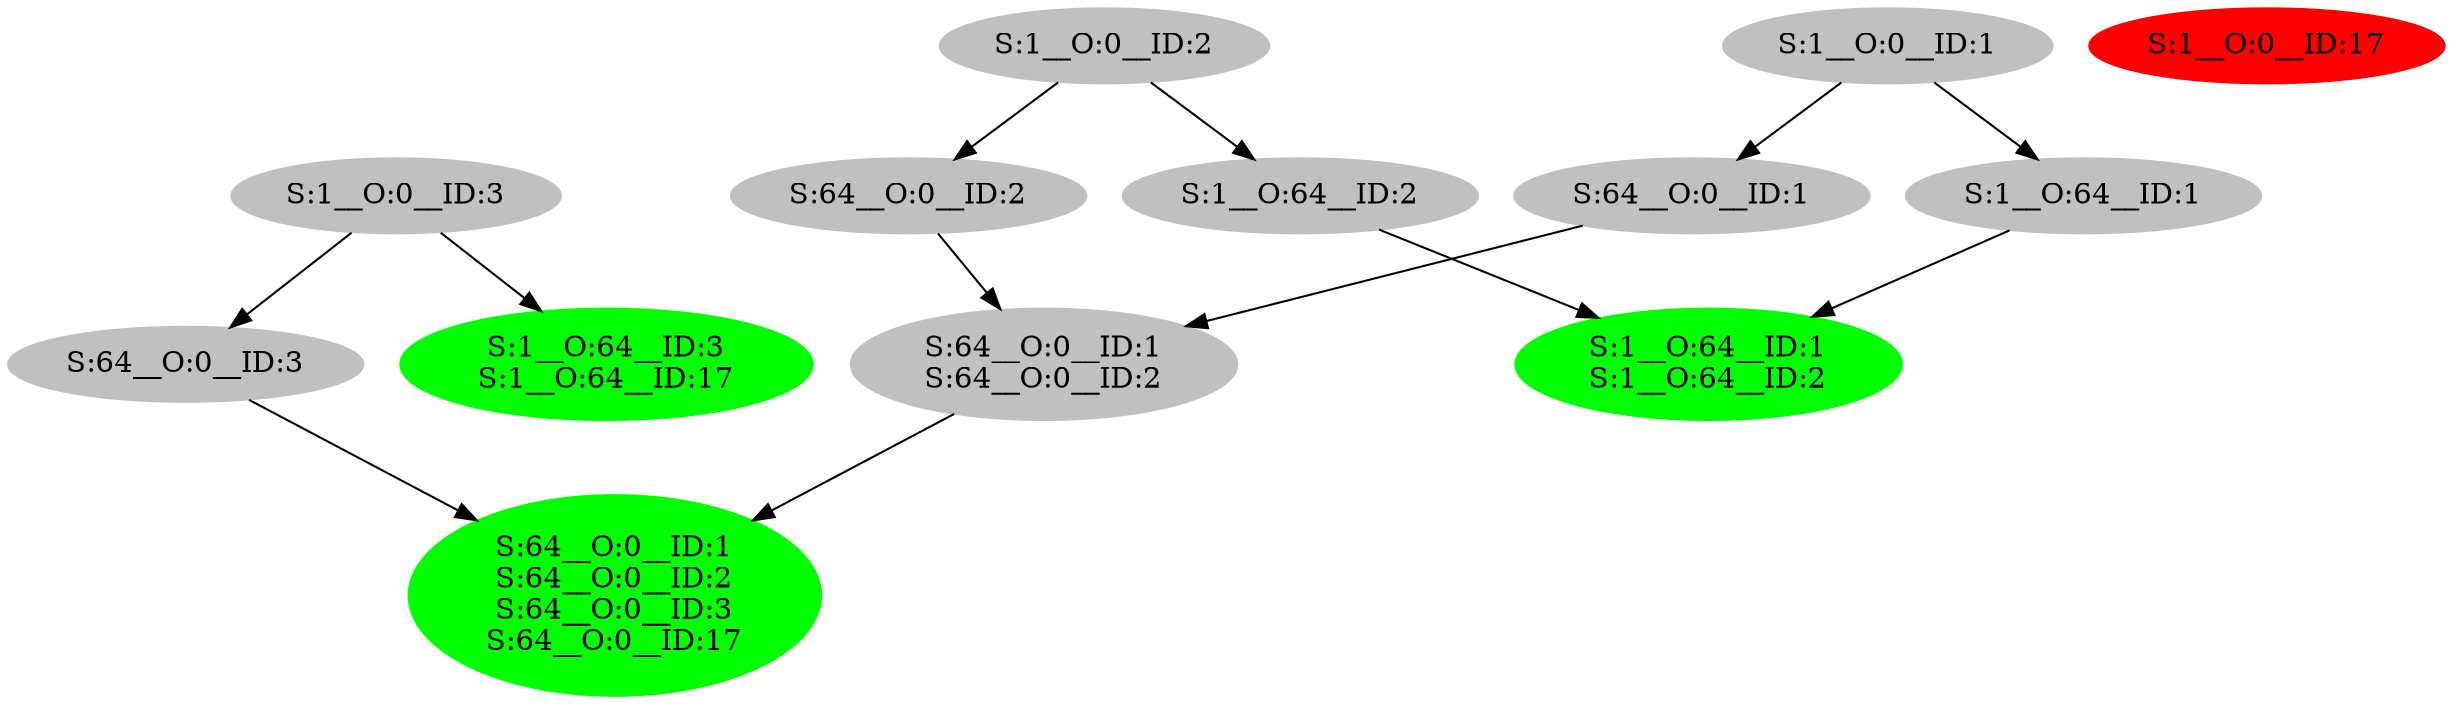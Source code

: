 strict digraph  {
0 [color=grey, label="S:1__O:0__ID:1", style=filled];
1 [color=grey, label="S:64__O:0__ID:1", style=filled];
2 [color=grey, label="S:64__O:0__ID:1
S:64__O:0__ID:2", style=filled];
3 [color=green, label="S:64__O:0__ID:1
S:64__O:0__ID:2
S:64__O:0__ID:3
S:64__O:0__ID:17", style=filled];
4 [color=grey, label="S:1__O:64__ID:1", style=filled];
5 [color=green, label="S:1__O:64__ID:1
S:1__O:64__ID:2", style=filled];
6 [color=grey, label="S:1__O:0__ID:2", style=filled];
7 [color=grey, label="S:64__O:0__ID:2", style=filled];
8 [color=grey, label="S:1__O:64__ID:2", style=filled];
9 [color=grey, label="S:1__O:0__ID:3", style=filled];
10 [color=grey, label="S:64__O:0__ID:3", style=filled];
11 [color=green, label="S:1__O:64__ID:3
S:1__O:64__ID:17", style=filled];
12 [color=red, label="S:1__O:0__ID:17", style=filled];
0 -> 1;
0 -> 4;
1 -> 2;
2 -> 3;
4 -> 5;
6 -> 7;
6 -> 8;
7 -> 2;
8 -> 5;
9 -> 10;
9 -> 11;
10 -> 3;
}
